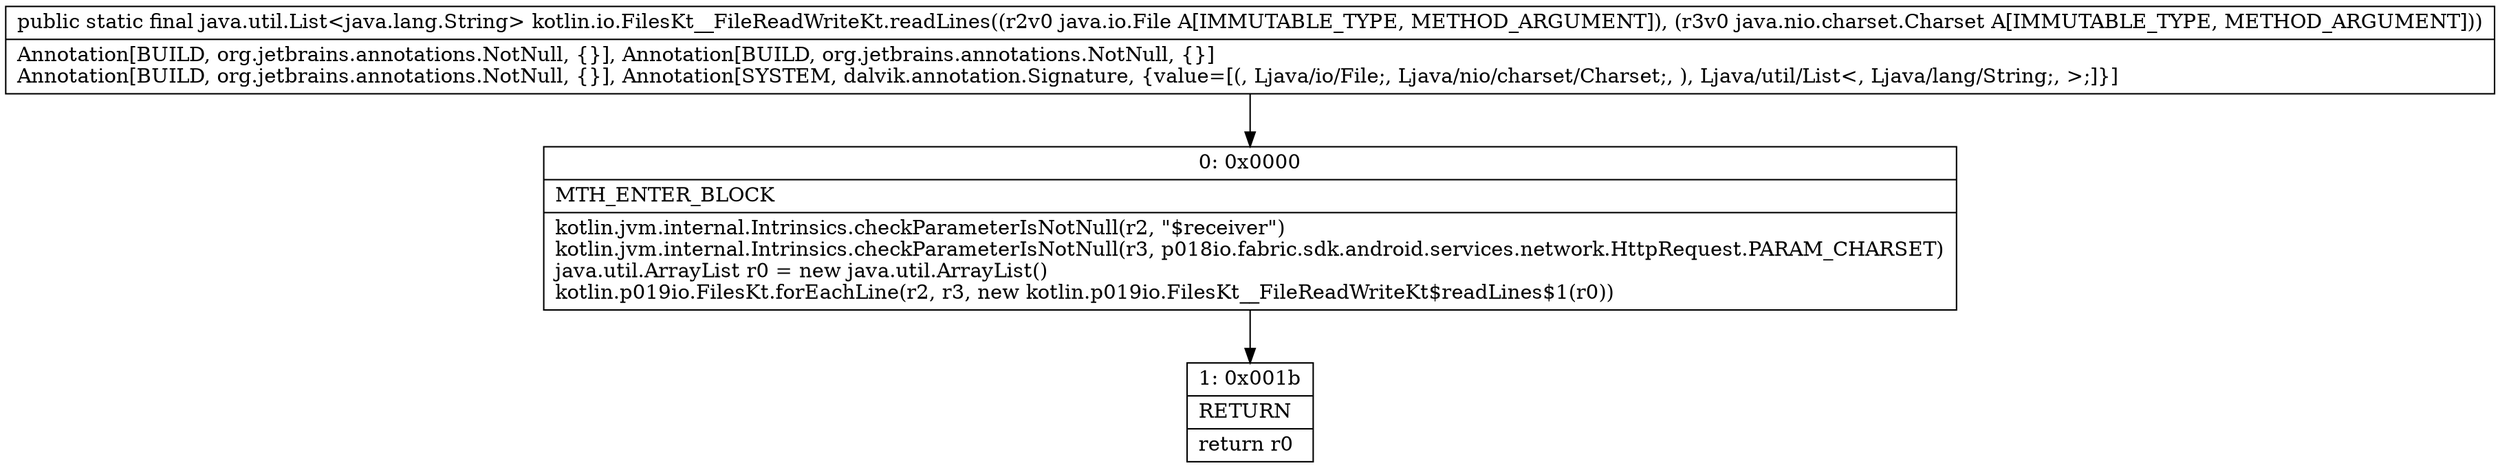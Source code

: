 digraph "CFG forkotlin.io.FilesKt__FileReadWriteKt.readLines(Ljava\/io\/File;Ljava\/nio\/charset\/Charset;)Ljava\/util\/List;" {
Node_0 [shape=record,label="{0\:\ 0x0000|MTH_ENTER_BLOCK\l|kotlin.jvm.internal.Intrinsics.checkParameterIsNotNull(r2, \"$receiver\")\lkotlin.jvm.internal.Intrinsics.checkParameterIsNotNull(r3, p018io.fabric.sdk.android.services.network.HttpRequest.PARAM_CHARSET)\ljava.util.ArrayList r0 = new java.util.ArrayList()\lkotlin.p019io.FilesKt.forEachLine(r2, r3, new kotlin.p019io.FilesKt__FileReadWriteKt$readLines$1(r0))\l}"];
Node_1 [shape=record,label="{1\:\ 0x001b|RETURN\l|return r0\l}"];
MethodNode[shape=record,label="{public static final java.util.List\<java.lang.String\> kotlin.io.FilesKt__FileReadWriteKt.readLines((r2v0 java.io.File A[IMMUTABLE_TYPE, METHOD_ARGUMENT]), (r3v0 java.nio.charset.Charset A[IMMUTABLE_TYPE, METHOD_ARGUMENT]))  | Annotation[BUILD, org.jetbrains.annotations.NotNull, \{\}], Annotation[BUILD, org.jetbrains.annotations.NotNull, \{\}]\lAnnotation[BUILD, org.jetbrains.annotations.NotNull, \{\}], Annotation[SYSTEM, dalvik.annotation.Signature, \{value=[(, Ljava\/io\/File;, Ljava\/nio\/charset\/Charset;, ), Ljava\/util\/List\<, Ljava\/lang\/String;, \>;]\}]\l}"];
MethodNode -> Node_0;
Node_0 -> Node_1;
}

